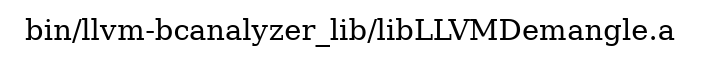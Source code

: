 digraph "bin/llvm-bcanalyzer_lib/libLLVMDemangle.a" {
	label="bin/llvm-bcanalyzer_lib/libLLVMDemangle.a";
	rankdir=LR;

}
